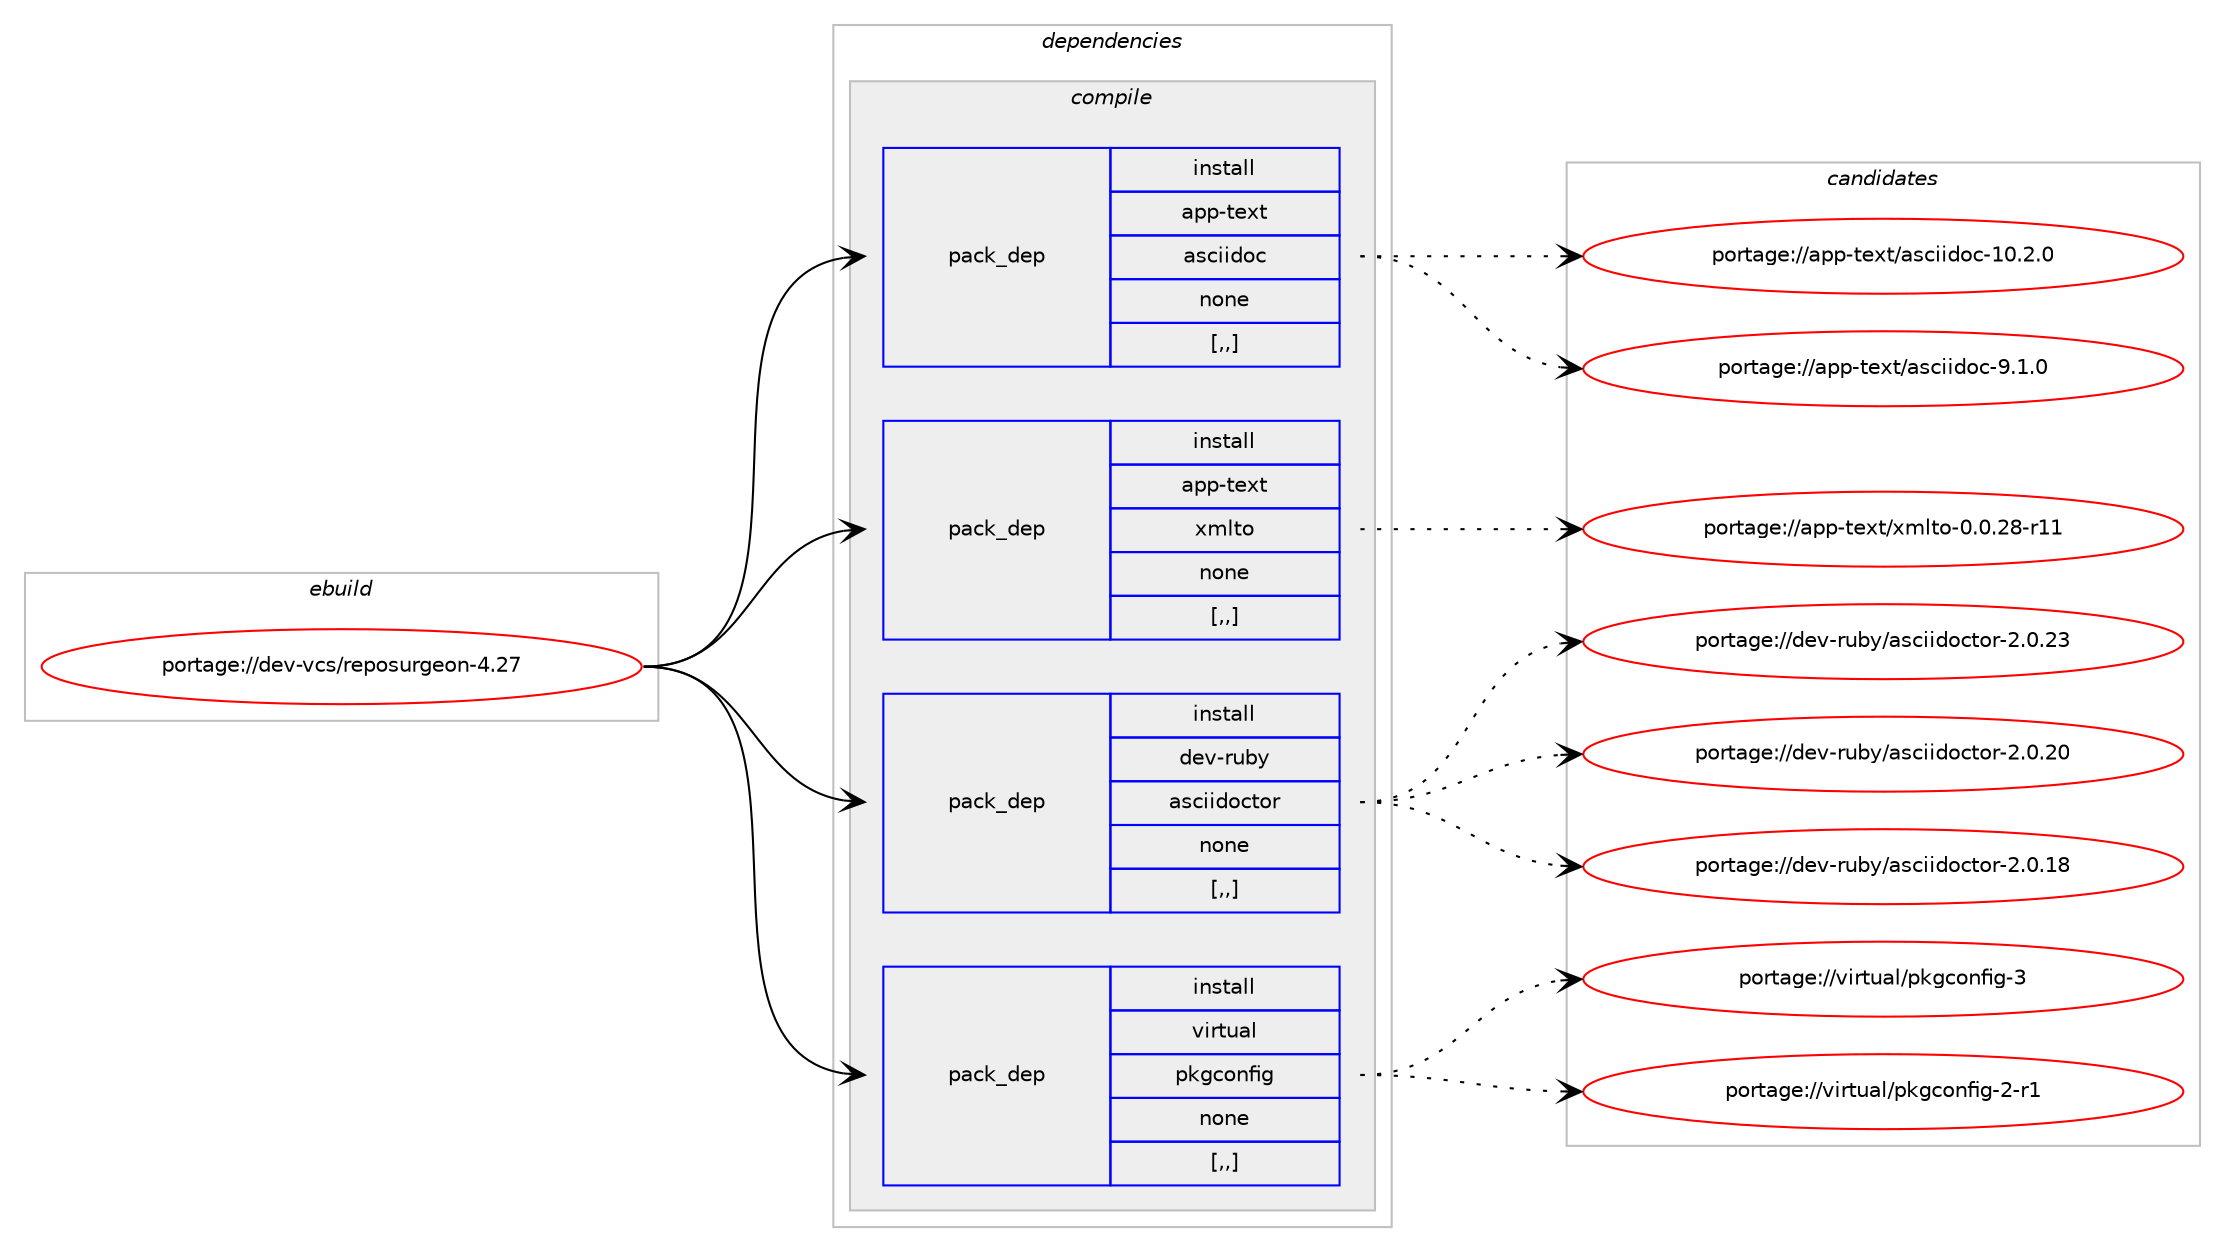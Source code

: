 digraph prolog {

# *************
# Graph options
# *************

newrank=true;
concentrate=true;
compound=true;
graph [rankdir=LR,fontname=Helvetica,fontsize=10,ranksep=1.5];#, ranksep=2.5, nodesep=0.2];
edge  [arrowhead=vee];
node  [fontname=Helvetica,fontsize=10];

# **********
# The ebuild
# **********

subgraph cluster_leftcol {
color=gray;
label=<<i>ebuild</i>>;
id [label="portage://dev-vcs/reposurgeon-4.27", color=red, width=4, href="../dev-vcs/reposurgeon-4.27.svg"];
}

# ****************
# The dependencies
# ****************

subgraph cluster_midcol {
color=gray;
label=<<i>dependencies</i>>;
subgraph cluster_compile {
fillcolor="#eeeeee";
style=filled;
label=<<i>compile</i>>;
subgraph pack158782 {
dependency222904 [label=<<TABLE BORDER="0" CELLBORDER="1" CELLSPACING="0" CELLPADDING="4" WIDTH="220"><TR><TD ROWSPAN="6" CELLPADDING="30">pack_dep</TD></TR><TR><TD WIDTH="110">install</TD></TR><TR><TD>app-text</TD></TR><TR><TD>asciidoc</TD></TR><TR><TD>none</TD></TR><TR><TD>[,,]</TD></TR></TABLE>>, shape=none, color=blue];
}
id:e -> dependency222904:w [weight=20,style="solid",arrowhead="vee"];
subgraph pack158783 {
dependency222905 [label=<<TABLE BORDER="0" CELLBORDER="1" CELLSPACING="0" CELLPADDING="4" WIDTH="220"><TR><TD ROWSPAN="6" CELLPADDING="30">pack_dep</TD></TR><TR><TD WIDTH="110">install</TD></TR><TR><TD>app-text</TD></TR><TR><TD>xmlto</TD></TR><TR><TD>none</TD></TR><TR><TD>[,,]</TD></TR></TABLE>>, shape=none, color=blue];
}
id:e -> dependency222905:w [weight=20,style="solid",arrowhead="vee"];
subgraph pack158784 {
dependency222906 [label=<<TABLE BORDER="0" CELLBORDER="1" CELLSPACING="0" CELLPADDING="4" WIDTH="220"><TR><TD ROWSPAN="6" CELLPADDING="30">pack_dep</TD></TR><TR><TD WIDTH="110">install</TD></TR><TR><TD>dev-ruby</TD></TR><TR><TD>asciidoctor</TD></TR><TR><TD>none</TD></TR><TR><TD>[,,]</TD></TR></TABLE>>, shape=none, color=blue];
}
id:e -> dependency222906:w [weight=20,style="solid",arrowhead="vee"];
subgraph pack158785 {
dependency222907 [label=<<TABLE BORDER="0" CELLBORDER="1" CELLSPACING="0" CELLPADDING="4" WIDTH="220"><TR><TD ROWSPAN="6" CELLPADDING="30">pack_dep</TD></TR><TR><TD WIDTH="110">install</TD></TR><TR><TD>virtual</TD></TR><TR><TD>pkgconfig</TD></TR><TR><TD>none</TD></TR><TR><TD>[,,]</TD></TR></TABLE>>, shape=none, color=blue];
}
id:e -> dependency222907:w [weight=20,style="solid",arrowhead="vee"];
}
subgraph cluster_compileandrun {
fillcolor="#eeeeee";
style=filled;
label=<<i>compile and run</i>>;
}
subgraph cluster_run {
fillcolor="#eeeeee";
style=filled;
label=<<i>run</i>>;
}
}

# **************
# The candidates
# **************

subgraph cluster_choices {
rank=same;
color=gray;
label=<<i>candidates</i>>;

subgraph choice158782 {
color=black;
nodesep=1;
choice97112112451161011201164797115991051051001119945494846504648 [label="portage://app-text/asciidoc-10.2.0", color=red, width=4,href="../app-text/asciidoc-10.2.0.svg"];
choice971121124511610112011647971159910510510011199455746494648 [label="portage://app-text/asciidoc-9.1.0", color=red, width=4,href="../app-text/asciidoc-9.1.0.svg"];
dependency222904:e -> choice97112112451161011201164797115991051051001119945494846504648:w [style=dotted,weight="100"];
dependency222904:e -> choice971121124511610112011647971159910510510011199455746494648:w [style=dotted,weight="100"];
}
subgraph choice158783 {
color=black;
nodesep=1;
choice97112112451161011201164712010910811611145484648465056451144949 [label="portage://app-text/xmlto-0.0.28-r11", color=red, width=4,href="../app-text/xmlto-0.0.28-r11.svg"];
dependency222905:e -> choice97112112451161011201164712010910811611145484648465056451144949:w [style=dotted,weight="100"];
}
subgraph choice158784 {
color=black;
nodesep=1;
choice10010111845114117981214797115991051051001119911611111445504648465051 [label="portage://dev-ruby/asciidoctor-2.0.23", color=red, width=4,href="../dev-ruby/asciidoctor-2.0.23.svg"];
choice10010111845114117981214797115991051051001119911611111445504648465048 [label="portage://dev-ruby/asciidoctor-2.0.20", color=red, width=4,href="../dev-ruby/asciidoctor-2.0.20.svg"];
choice10010111845114117981214797115991051051001119911611111445504648464956 [label="portage://dev-ruby/asciidoctor-2.0.18", color=red, width=4,href="../dev-ruby/asciidoctor-2.0.18.svg"];
dependency222906:e -> choice10010111845114117981214797115991051051001119911611111445504648465051:w [style=dotted,weight="100"];
dependency222906:e -> choice10010111845114117981214797115991051051001119911611111445504648465048:w [style=dotted,weight="100"];
dependency222906:e -> choice10010111845114117981214797115991051051001119911611111445504648464956:w [style=dotted,weight="100"];
}
subgraph choice158785 {
color=black;
nodesep=1;
choice1181051141161179710847112107103991111101021051034551 [label="portage://virtual/pkgconfig-3", color=red, width=4,href="../virtual/pkgconfig-3.svg"];
choice11810511411611797108471121071039911111010210510345504511449 [label="portage://virtual/pkgconfig-2-r1", color=red, width=4,href="../virtual/pkgconfig-2-r1.svg"];
dependency222907:e -> choice1181051141161179710847112107103991111101021051034551:w [style=dotted,weight="100"];
dependency222907:e -> choice11810511411611797108471121071039911111010210510345504511449:w [style=dotted,weight="100"];
}
}

}
